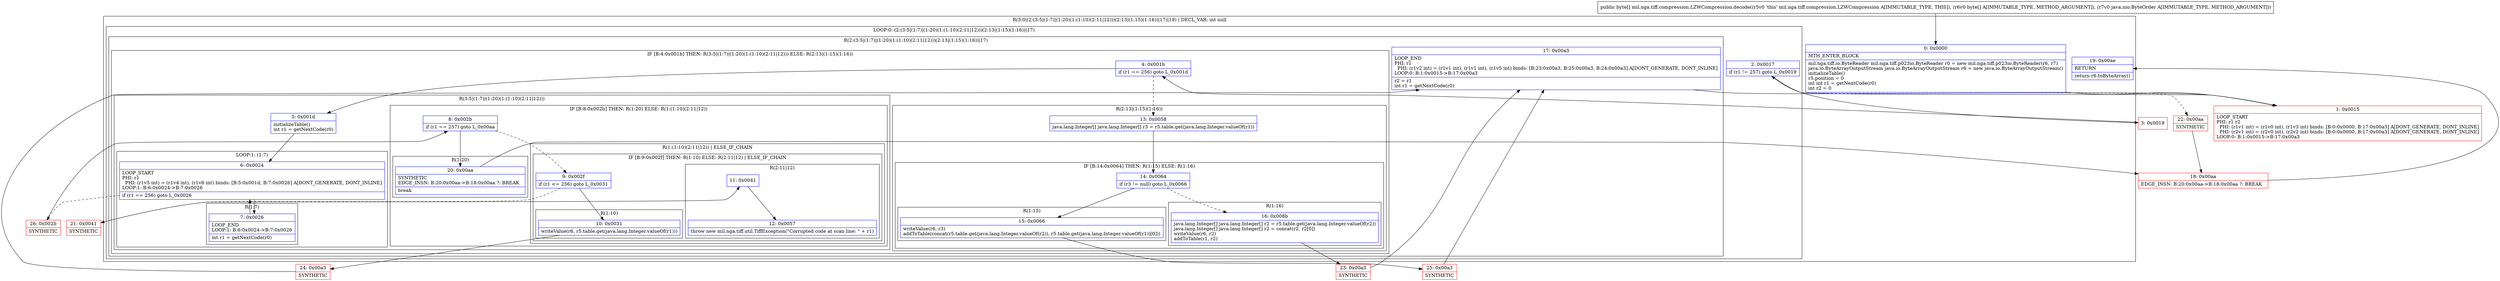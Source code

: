 digraph "CFG formil.nga.tiff.compression.LZWCompression.decode([BLjava\/nio\/ByteOrder;)[B" {
subgraph cluster_Region_565333866 {
label = "R(3:0|(2:(3:5|(1:7)|(1:20)(1:(1:10)(2:11|12)))(2:13|(1:15)(1:16))|17)|19) | DECL_VAR: int null\l";
node [shape=record,color=blue];
Node_0 [shape=record,label="{0\:\ 0x0000|MTH_ENTER_BLOCK\l|mil.nga.tiff.io.ByteReader mil.nga.tiff.p023io.ByteReader r0 = new mil.nga.tiff.p023io.ByteReader(r6, r7)\ljava.io.ByteArrayOutputStream java.io.ByteArrayOutputStream r6 = new java.io.ByteArrayOutputStream()\linitializeTable()\lr5.position = 0\lint int r1 = getNextCode(r0)\lint r2 = 0\l}"];
subgraph cluster_LoopRegion_1220381525 {
label = "LOOP:0: (2:(3:5|(1:7)|(1:20)(1:(1:10)(2:11|12)))(2:13|(1:15)(1:16))|17)";
node [shape=record,color=blue];
Node_2 [shape=record,label="{2\:\ 0x0017|if (r1 != 257) goto L_0x0019\l}"];
subgraph cluster_Region_1332003135 {
label = "R(2:(3:5|(1:7)|(1:20)(1:(1:10)(2:11|12)))(2:13|(1:15)(1:16))|17)";
node [shape=record,color=blue];
subgraph cluster_IfRegion_1146804170 {
label = "IF [B:4:0x001b] THEN: R(3:5|(1:7)|(1:20)(1:(1:10)(2:11|12))) ELSE: R(2:13|(1:15)(1:16))";
node [shape=record,color=blue];
Node_4 [shape=record,label="{4\:\ 0x001b|if (r1 == 256) goto L_0x001d\l}"];
subgraph cluster_Region_1556603853 {
label = "R(3:5|(1:7)|(1:20)(1:(1:10)(2:11|12)))";
node [shape=record,color=blue];
Node_5 [shape=record,label="{5\:\ 0x001d|initializeTable()\lint r1 = getNextCode(r0)\l}"];
subgraph cluster_LoopRegion_383073613 {
label = "LOOP:1: (1:7)";
node [shape=record,color=blue];
Node_6 [shape=record,label="{6\:\ 0x0024|LOOP_START\lPHI: r1 \l  PHI: (r1v5 int) = (r1v4 int), (r1v6 int) binds: [B:5:0x001d, B:7:0x0026] A[DONT_GENERATE, DONT_INLINE]\lLOOP:1: B:6:0x0024\-\>B:7:0x0026\l|if (r1 == 256) goto L_0x0026\l}"];
subgraph cluster_Region_899772507 {
label = "R(1:7)";
node [shape=record,color=blue];
Node_7 [shape=record,label="{7\:\ 0x0026|LOOP_END\lLOOP:1: B:6:0x0024\-\>B:7:0x0026\l|int r1 = getNextCode(r0)\l}"];
}
}
subgraph cluster_IfRegion_840367073 {
label = "IF [B:8:0x002b] THEN: R(1:20) ELSE: R(1:(1:10)(2:11|12))";
node [shape=record,color=blue];
Node_8 [shape=record,label="{8\:\ 0x002b|if (r1 == 257) goto L_0x00aa\l}"];
subgraph cluster_Region_2027639543 {
label = "R(1:20)";
node [shape=record,color=blue];
Node_20 [shape=record,label="{20\:\ 0x00aa|SYNTHETIC\lEDGE_INSN: B:20:0x00aa\-\>B:18:0x00aa ?: BREAK  \l|break\l}"];
}
subgraph cluster_Region_783833476 {
label = "R(1:(1:10)(2:11|12)) | ELSE_IF_CHAIN\l";
node [shape=record,color=blue];
subgraph cluster_IfRegion_543203054 {
label = "IF [B:9:0x002f] THEN: R(1:10) ELSE: R(2:11|12) | ELSE_IF_CHAIN\l";
node [shape=record,color=blue];
Node_9 [shape=record,label="{9\:\ 0x002f|if (r1 \<= 256) goto L_0x0031\l}"];
subgraph cluster_Region_2090737318 {
label = "R(1:10)";
node [shape=record,color=blue];
Node_10 [shape=record,label="{10\:\ 0x0031|writeValue(r6, r5.table.get(java.lang.Integer.valueOf(r1)))\l}"];
}
subgraph cluster_Region_408911480 {
label = "R(2:11|12)";
node [shape=record,color=blue];
Node_11 [shape=record,label="{11\:\ 0x0041}"];
Node_12 [shape=record,label="{12\:\ 0x0057|throw new mil.nga.tiff.util.TiffException(\"Corrupted code at scan line: \" + r1)\l}"];
}
}
}
}
}
subgraph cluster_Region_2035825641 {
label = "R(2:13|(1:15)(1:16))";
node [shape=record,color=blue];
Node_13 [shape=record,label="{13\:\ 0x0058|java.lang.Integer[] java.lang.Integer[] r3 = r5.table.get(java.lang.Integer.valueOf(r1))\l}"];
subgraph cluster_IfRegion_668931947 {
label = "IF [B:14:0x0064] THEN: R(1:15) ELSE: R(1:16)";
node [shape=record,color=blue];
Node_14 [shape=record,label="{14\:\ 0x0064|if (r3 != null) goto L_0x0066\l}"];
subgraph cluster_Region_522470259 {
label = "R(1:15)";
node [shape=record,color=blue];
Node_15 [shape=record,label="{15\:\ 0x0066|writeValue(r6, r3)\laddToTable(concat(r5.table.get(java.lang.Integer.valueOf(r2)), r5.table.get(java.lang.Integer.valueOf(r1))[0]))\l}"];
}
subgraph cluster_Region_565824356 {
label = "R(1:16)";
node [shape=record,color=blue];
Node_16 [shape=record,label="{16\:\ 0x008b|java.lang.Integer[] java.lang.Integer[] r2 = r5.table.get(java.lang.Integer.valueOf(r2))\ljava.lang.Integer[] java.lang.Integer[] r2 = concat(r2, r2[0])\lwriteValue(r6, r2)\laddToTable(r1, r2)\l}"];
}
}
}
}
Node_17 [shape=record,label="{17\:\ 0x00a3|LOOP_END\lPHI: r1 \l  PHI: (r1v2 int) = (r1v1 int), (r1v1 int), (r1v5 int) binds: [B:23:0x00a3, B:25:0x00a3, B:24:0x00a3] A[DONT_GENERATE, DONT_INLINE]\lLOOP:0: B:1:0x0015\-\>B:17:0x00a3\l|r2 = r1\lint r1 = getNextCode(r0)\l}"];
}
}
Node_19 [shape=record,label="{19\:\ 0x00ae|RETURN\l|return r6.toByteArray()\l}"];
}
Node_1 [shape=record,color=red,label="{1\:\ 0x0015|LOOP_START\lPHI: r1 r2 \l  PHI: (r1v1 int) = (r1v0 int), (r1v3 int) binds: [B:0:0x0000, B:17:0x00a3] A[DONT_GENERATE, DONT_INLINE]\l  PHI: (r2v1 int) = (r2v0 int), (r2v2 int) binds: [B:0:0x0000, B:17:0x00a3] A[DONT_GENERATE, DONT_INLINE]\lLOOP:0: B:1:0x0015\-\>B:17:0x00a3\l}"];
Node_3 [shape=record,color=red,label="{3\:\ 0x0019}"];
Node_18 [shape=record,color=red,label="{18\:\ 0x00aa|EDGE_INSN: B:20:0x00aa\-\>B:18:0x00aa ?: BREAK  \l}"];
Node_21 [shape=record,color=red,label="{21\:\ 0x0041|SYNTHETIC\l}"];
Node_22 [shape=record,color=red,label="{22\:\ 0x00aa|SYNTHETIC\l}"];
Node_23 [shape=record,color=red,label="{23\:\ 0x00a3|SYNTHETIC\l}"];
Node_24 [shape=record,color=red,label="{24\:\ 0x00a3|SYNTHETIC\l}"];
Node_25 [shape=record,color=red,label="{25\:\ 0x00a3|SYNTHETIC\l}"];
Node_26 [shape=record,color=red,label="{26\:\ 0x002b|SYNTHETIC\l}"];
MethodNode[shape=record,label="{public byte[] mil.nga.tiff.compression.LZWCompression.decode((r5v0 'this' mil.nga.tiff.compression.LZWCompression A[IMMUTABLE_TYPE, THIS]), (r6v0 byte[] A[IMMUTABLE_TYPE, METHOD_ARGUMENT]), (r7v0 java.nio.ByteOrder A[IMMUTABLE_TYPE, METHOD_ARGUMENT])) }"];
MethodNode -> Node_0;
Node_0 -> Node_1;
Node_2 -> Node_3;
Node_2 -> Node_22[style=dashed];
Node_4 -> Node_5;
Node_4 -> Node_13[style=dashed];
Node_5 -> Node_6;
Node_6 -> Node_7;
Node_6 -> Node_26[style=dashed];
Node_7 -> Node_6;
Node_8 -> Node_9[style=dashed];
Node_8 -> Node_20;
Node_20 -> Node_18;
Node_9 -> Node_10;
Node_9 -> Node_21[style=dashed];
Node_10 -> Node_24;
Node_11 -> Node_12;
Node_13 -> Node_14;
Node_14 -> Node_15;
Node_14 -> Node_16[style=dashed];
Node_15 -> Node_25;
Node_16 -> Node_23;
Node_17 -> Node_1;
Node_1 -> Node_2;
Node_3 -> Node_4;
Node_18 -> Node_19;
Node_21 -> Node_11;
Node_22 -> Node_18;
Node_23 -> Node_17;
Node_24 -> Node_17;
Node_25 -> Node_17;
Node_26 -> Node_8;
}

